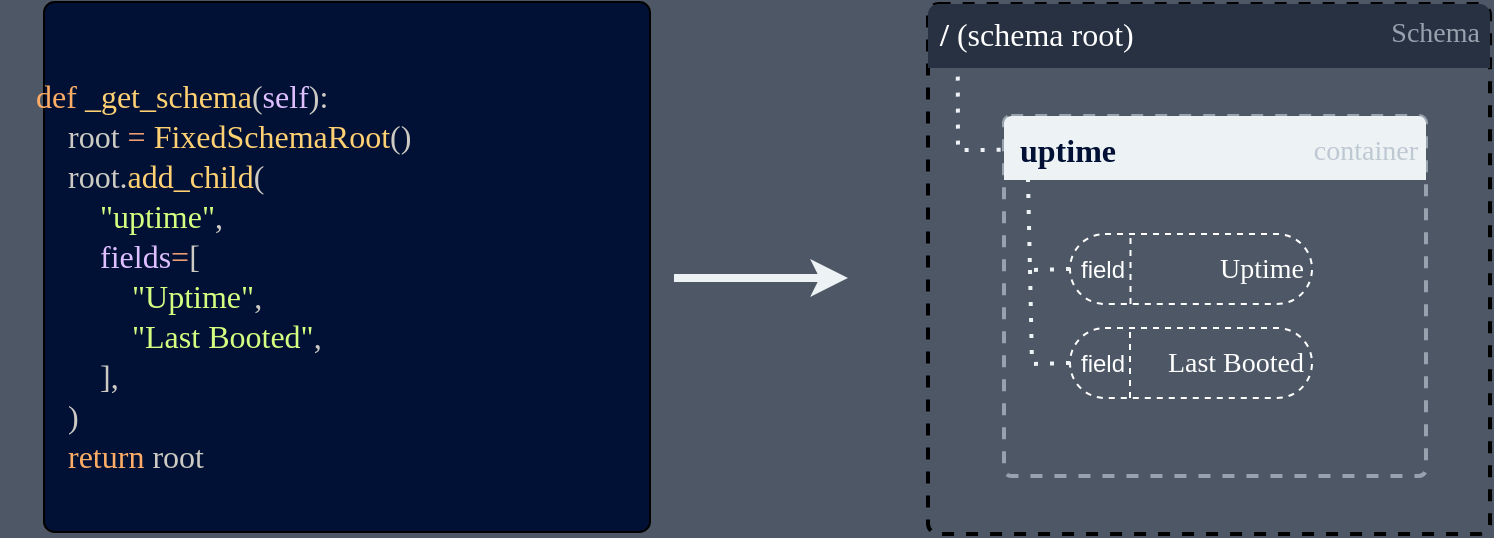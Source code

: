 <mxfile version="26.0.11" pages="2">
  <diagram name="[0] schema" id="z_Gu7VJD9jsG575t3YCf">
    <mxGraphModel dx="902" dy="502" grid="0" gridSize="2" guides="1" tooltips="1" connect="1" arrows="1" fold="1" page="1" pageScale="1" pageWidth="3300" pageHeight="4681" background="#4D5766" math="0" shadow="0">
      <root>
        <mxCell id="0" />
        <mxCell id="1" parent="0" />
        <mxCell id="HGMKZrDhag_7oUJbCoah-1" value="" style="rounded=1;whiteSpace=wrap;html=1;arcSize=2;fillColor=#001135;" parent="1" vertex="1">
          <mxGeometry x="1203" y="1133" width="303" height="265" as="geometry" />
        </mxCell>
        <mxCell id="HGMKZrDhag_7oUJbCoah-2" value="&lt;div style=&quot;color: rgb(204, 202, 194); font-size: 16px; line-height: 20px; white-space-collapse: preserve;&quot;&gt;&lt;div style=&quot;font-size: 16px;&quot;&gt;&lt;font style=&quot;font-size: 16px;&quot; data-font-src=&quot;https://fonts.googleapis.com/css?family=Google+Sans&quot;&gt;    &lt;span style=&quot;color: rgb(255, 173, 102); font-size: 16px;&quot;&gt;def&lt;/span&gt; &lt;span style=&quot;color: rgb(255, 209, 115); font-size: 16px;&quot;&gt;_get_schema&lt;/span&gt;(&lt;span style=&quot;color: rgb(223, 191, 255); font-size: 16px;&quot;&gt;self&lt;/span&gt;):&lt;/font&gt;&lt;/div&gt;&lt;div style=&quot;font-size: 16px;&quot;&gt;&lt;font style=&quot;font-size: 16px;&quot;&gt;        root &lt;span style=&quot;color: rgb(242, 158, 116); font-size: 16px;&quot;&gt;=&lt;/span&gt; &lt;span style=&quot;color: rgb(255, 209, 115); font-size: 16px;&quot;&gt;FixedSchemaRoot&lt;/span&gt;()&lt;/font&gt;&lt;/div&gt;&lt;div style=&quot;font-size: 16px;&quot;&gt;&lt;font style=&quot;font-size: 16px;&quot;&gt;        root.&lt;span style=&quot;color: rgb(255, 209, 115); font-size: 16px;&quot;&gt;add_child&lt;/span&gt;(&lt;/font&gt;&lt;/div&gt;&lt;div style=&quot;font-size: 16px;&quot;&gt;&lt;font style=&quot;font-size: 16px;&quot;&gt;            &lt;span style=&quot;color: rgb(213, 255, 128); font-size: 16px;&quot;&gt;&quot;uptime&quot;&lt;/span&gt;,&lt;/font&gt;&lt;/div&gt;&lt;div style=&quot;font-size: 16px;&quot;&gt;&lt;font style=&quot;font-size: 16px;&quot;&gt;            &lt;span style=&quot;color: rgb(223, 191, 255); font-size: 16px;&quot;&gt;fields&lt;/span&gt;&lt;span style=&quot;color: rgb(242, 158, 116); font-size: 16px;&quot;&gt;=&lt;/span&gt;[&lt;/font&gt;&lt;/div&gt;&lt;div style=&quot;font-size: 16px;&quot;&gt;&lt;font style=&quot;font-size: 16px;&quot;&gt;                &lt;span style=&quot;color: rgb(213, 255, 128); font-size: 16px;&quot;&gt;&quot;Uptime&quot;&lt;/span&gt;,&lt;/font&gt;&lt;/div&gt;&lt;div style=&quot;font-size: 16px;&quot;&gt;&lt;font style=&quot;font-size: 16px;&quot;&gt;                &lt;span style=&quot;color: rgb(213, 255, 128); font-size: 16px;&quot;&gt;&quot;Last Booted&quot;&lt;/span&gt;,&lt;/font&gt;&lt;/div&gt;&lt;div style=&quot;font-size: 16px;&quot;&gt;&lt;font style=&quot;font-size: 16px;&quot;&gt;            ],&lt;/font&gt;&lt;/div&gt;&lt;div style=&quot;font-size: 16px;&quot;&gt;&lt;font style=&quot;font-size: 16px;&quot;&gt;        )&lt;/font&gt;&lt;/div&gt;&lt;div style=&quot;font-size: 16px;&quot;&gt;&lt;font style=&quot;font-size: 16px;&quot;&gt;        &lt;span style=&quot;color: rgb(255, 173, 102); font-size: 16px;&quot;&gt;return&lt;/span&gt; root&lt;/font&gt;&lt;/div&gt;&lt;/div&gt;" style="text;html=1;align=left;verticalAlign=middle;resizable=0;points=[];autosize=1;strokeColor=none;fillColor=none;fontSize=16;fontFamily=JetBrains Mono;fontSource=https%3A%2F%2Ffonts.googleapis.com%2Fcss%3Ffamily%3DJetBrains%2BMono;" parent="1" vertex="1">
          <mxGeometry x="1181" y="1164" width="222" height="212" as="geometry" />
        </mxCell>
        <mxCell id="HGMKZrDhag_7oUJbCoah-28" value="" style="endArrow=classic;html=1;rounded=0;strokeColor=#EDF3F5;strokeWidth=4;endFill=1;" parent="1" edge="1">
          <mxGeometry width="50" height="50" relative="1" as="geometry">
            <mxPoint x="1518" y="1271" as="sourcePoint" />
            <mxPoint x="1605" y="1271" as="targetPoint" />
          </mxGeometry>
        </mxCell>
        <mxCell id="HGMKZrDhag_7oUJbCoah-44" value="" style="rounded=1;whiteSpace=wrap;html=1;arcSize=2;fillColor=none;strokeColor=default;fillStyle=dots;strokeWidth=2;perimeterSpacing=2;dashed=1;gradientColor=none;fontFamily=Google Sans;fontSource=https%3A%2F%2Ffonts.googleapis.com%2Fcss%3Ffamily%3DGoogle%2BSans;" parent="1" vertex="1">
          <mxGeometry x="1645" y="1134" width="281" height="265" as="geometry" />
        </mxCell>
        <mxCell id="HGMKZrDhag_7oUJbCoah-45" value="" style="verticalLabelPosition=bottom;verticalAlign=top;html=1;shape=mxgraph.basic.rect;fillColor2=none;strokeWidth=1;size=5.19;indent=50;topLeftStyle=rounded;topRightStyle=rounded;strokeColor=none;fillColor=#273142;fillStyle=solid;fontFamily=Google Sans;fontSource=https%3A%2F%2Ffonts.googleapis.com%2Fcss%3Ffamily%3DGoogle%2BSans;" parent="1" vertex="1">
          <mxGeometry x="1645" y="1134" width="281" height="32" as="geometry" />
        </mxCell>
        <mxCell id="HGMKZrDhag_7oUJbCoah-46" value="&lt;font color=&quot;#ffffff&quot;&gt;/ &lt;span style=&quot;font-weight: normal;&quot;&gt;(schema root)&lt;/span&gt;&lt;/font&gt;" style="text;html=1;align=left;verticalAlign=middle;resizable=0;points=[];autosize=1;strokeColor=none;fillColor=none;fontSize=16;fontFamily=Google Sans;fontSource=https%3A%2F%2Ffonts.googleapis.com%2Fcss%3Ffamily%3DGoogle%2BSans;fontStyle=1" parent="1" vertex="1">
          <mxGeometry x="1649" y="1133" width="127" height="31" as="geometry" />
        </mxCell>
        <mxCell id="HGMKZrDhag_7oUJbCoah-47" value="" style="rounded=1;whiteSpace=wrap;html=1;arcSize=2;fillColor=none;fontColor=#edf3f5;strokeColor=#98A2AE;dashed=1;strokeWidth=2;fontFamily=Google Sans;fontSource=https%3A%2F%2Ffonts.googleapis.com%2Fcss%3Ffamily%3DGoogle%2BSans;" parent="1" vertex="1">
          <mxGeometry x="1683" y="1190" width="211" height="180" as="geometry" />
        </mxCell>
        <mxCell id="HGMKZrDhag_7oUJbCoah-48" value="" style="verticalLabelPosition=bottom;verticalAlign=top;html=1;shape=mxgraph.basic.rect;fillColor2=none;strokeWidth=1;size=3.89;indent=99.13;topLeftStyle=rounded;topRightStyle=rounded;strokeColor=none;fillColor=#EDF3F5;fontFamily=Google Sans;fontSource=https%3A%2F%2Ffonts.googleapis.com%2Fcss%3Ffamily%3DGoogle%2BSans;" parent="1" vertex="1">
          <mxGeometry x="1683" y="1190" width="211" height="32" as="geometry" />
        </mxCell>
        <mxCell id="HGMKZrDhag_7oUJbCoah-49" value="&lt;font color=&quot;#001135&quot;&gt;uptime&lt;/font&gt;" style="text;html=1;align=left;verticalAlign=middle;resizable=0;points=[];autosize=1;strokeColor=none;fillColor=none;fontSize=16;fontFamily=Google Sans;fontSource=https%3A%2F%2Ffonts.googleapis.com%2Fcss%3Ffamily%3DGoogle%2BSans;fontStyle=1" parent="1" vertex="1">
          <mxGeometry x="1689" y="1191" width="68" height="31" as="geometry" />
        </mxCell>
        <mxCell id="HGMKZrDhag_7oUJbCoah-50" value="&lt;font style=&quot;font-size: 14px;&quot;&gt;Schema&lt;/font&gt;" style="text;html=1;align=right;verticalAlign=middle;resizable=0;points=[];autosize=1;strokeColor=none;fillColor=none;fontSize=14;fontFamily=Google Sans;fontSource=https%3A%2F%2Ffonts.googleapis.com%2Fcss%3Ffamily%3DGoogle%2BSans;fontColor=#98A2AE;" parent="1" vertex="1">
          <mxGeometry x="1853" y="1134" width="69" height="29" as="geometry" />
        </mxCell>
        <mxCell id="HGMKZrDhag_7oUJbCoah-51" value="&lt;font color=&quot;#bec8d2&quot; style=&quot;font-size: 14px;&quot;&gt;container&lt;/font&gt;" style="text;html=1;align=right;verticalAlign=middle;resizable=0;points=[];autosize=1;strokeColor=none;fillColor=none;fontSize=14;fontFamily=Google Sans;fontSource=https%3A%2F%2Ffonts.googleapis.com%2Fcss%3Ffamily%3DGoogle%2BSans;" parent="1" vertex="1">
          <mxGeometry x="1813" y="1193" width="78" height="29" as="geometry" />
        </mxCell>
        <mxCell id="HGMKZrDhag_7oUJbCoah-52" value="" style="endArrow=none;dashed=1;html=1;dashPattern=1 3;strokeWidth=2;rounded=0;strokeColor=#EDF3F5;entryX=0.053;entryY=1.071;entryDx=0;entryDy=0;entryPerimeter=0;exitX=-0.008;exitY=0.094;exitDx=0;exitDy=0;exitPerimeter=0;fontFamily=Google Sans;fontSource=https%3A%2F%2Ffonts.googleapis.com%2Fcss%3Ffamily%3DGoogle%2BSans;" parent="1" source="HGMKZrDhag_7oUJbCoah-47" target="HGMKZrDhag_7oUJbCoah-45" edge="1">
          <mxGeometry width="50" height="50" relative="1" as="geometry">
            <mxPoint x="1673" y="1337" as="sourcePoint" />
            <mxPoint x="1723" y="1287" as="targetPoint" />
            <Array as="points">
              <mxPoint x="1660" y="1207" />
            </Array>
          </mxGeometry>
        </mxCell>
        <mxCell id="HGMKZrDhag_7oUJbCoah-53" value="Uptime" style="rounded=1;whiteSpace=wrap;html=1;arcSize=50;fillColor=none;strokeColor=#FFFFFF;fontSize=14;align=right;spacingLeft=6;dashed=1;fontColor=#FFFFFF;fontFamily=Google Sans;fontSource=https%3A%2F%2Ffonts.googleapis.com%2Fcss%3Ffamily%3DGoogle%2BSans;spacingRight=2;strokeWidth=1;" parent="1" vertex="1">
          <mxGeometry x="1716" y="1249" width="121" height="35" as="geometry" />
        </mxCell>
        <mxCell id="HGMKZrDhag_7oUJbCoah-54" value="Last Booted" style="rounded=1;whiteSpace=wrap;html=1;arcSize=50;fillColor=none;strokeColor=#FFFFFF;fontSize=14;align=right;spacingLeft=6;dashed=1;fontColor=#FFFFFF;fontFamily=Google Sans;fontSource=https%3A%2F%2Ffonts.googleapis.com%2Fcss%3Ffamily%3DGoogle%2BSans;spacingRight=2;" parent="1" vertex="1">
          <mxGeometry x="1716" y="1296" width="121" height="35" as="geometry" />
        </mxCell>
        <mxCell id="HGMKZrDhag_7oUJbCoah-55" value="" style="endArrow=none;dashed=1;html=1;dashPattern=1 3;strokeWidth=2;rounded=0;strokeColor=#EDF3F5;entryX=0.053;entryY=1.071;entryDx=0;entryDy=0;entryPerimeter=0;exitX=0;exitY=0.5;exitDx=0;exitDy=0;fontFamily=Google Sans;fontSource=https%3A%2F%2Ffonts.googleapis.com%2Fcss%3Ffamily%3DGoogle%2BSans;" parent="1" source="HGMKZrDhag_7oUJbCoah-53" edge="1">
          <mxGeometry width="50" height="50" relative="1" as="geometry">
            <mxPoint x="1716" y="1261" as="sourcePoint" />
            <mxPoint x="1695" y="1222" as="targetPoint" />
            <Array as="points">
              <mxPoint x="1696" y="1267" />
            </Array>
          </mxGeometry>
        </mxCell>
        <mxCell id="HGMKZrDhag_7oUJbCoah-56" value="" style="endArrow=none;dashed=1;html=1;dashPattern=1 3;strokeWidth=2;rounded=0;strokeColor=#EDF3F5;exitX=0;exitY=0.5;exitDx=0;exitDy=0;fontFamily=Google Sans;fontSource=https%3A%2F%2Ffonts.googleapis.com%2Fcss%3Ffamily%3DGoogle%2BSans;" parent="1" source="HGMKZrDhag_7oUJbCoah-54" edge="1">
          <mxGeometry width="50" height="50" relative="1" as="geometry">
            <mxPoint x="1716" y="1312" as="sourcePoint" />
            <mxPoint x="1696" y="1267" as="targetPoint" />
            <Array as="points">
              <mxPoint x="1697" y="1314" />
            </Array>
          </mxGeometry>
        </mxCell>
        <mxCell id="ZtIQx4CLBh7AkSPlGvq_-1" value="" style="endArrow=none;html=1;rounded=1;entryX=0.25;entryY=0;entryDx=0;entryDy=0;exitX=0.25;exitY=1;exitDx=0;exitDy=0;dashed=1;strokeColor=#FFFFFF;strokeWidth=1;align=right;verticalAlign=middle;spacingLeft=6;spacingRight=2;arcSize=50;fontFamily=Google Sans;fontSource=https%3A%2F%2Ffonts.googleapis.com%2Fcss%3Ffamily%3DGoogle%2BSans;fontSize=14;fontColor=#FFFFFF;fillColor=none;" edge="1" parent="1" source="HGMKZrDhag_7oUJbCoah-53" target="HGMKZrDhag_7oUJbCoah-53">
          <mxGeometry width="50" height="50" relative="1" as="geometry">
            <mxPoint x="1710" y="1299" as="sourcePoint" />
            <mxPoint x="1760" y="1249" as="targetPoint" />
          </mxGeometry>
        </mxCell>
        <mxCell id="ZtIQx4CLBh7AkSPlGvq_-2" value="field" style="text;html=1;align=center;verticalAlign=middle;resizable=0;points=[];autosize=1;strokeColor=none;fillColor=none;fontColor=#FFFFFF;" vertex="1" parent="1">
          <mxGeometry x="1712" y="1253.5" width="40" height="26" as="geometry" />
        </mxCell>
        <mxCell id="ZtIQx4CLBh7AkSPlGvq_-3" value="" style="endArrow=none;html=1;rounded=1;entryX=0.25;entryY=0;entryDx=0;entryDy=0;exitX=0.25;exitY=1;exitDx=0;exitDy=0;dashed=1;strokeColor=#FFFFFF;strokeWidth=1;align=right;verticalAlign=middle;spacingLeft=6;spacingRight=2;arcSize=50;fontFamily=Google Sans;fontSource=https%3A%2F%2Ffonts.googleapis.com%2Fcss%3Ffamily%3DGoogle%2BSans;fontSize=14;fontColor=#FFFFFF;fillColor=none;" edge="1" parent="1">
          <mxGeometry width="50" height="50" relative="1" as="geometry">
            <mxPoint x="1746" y="1331" as="sourcePoint" />
            <mxPoint x="1746" y="1296" as="targetPoint" />
          </mxGeometry>
        </mxCell>
        <mxCell id="ZtIQx4CLBh7AkSPlGvq_-4" value="field" style="text;html=1;align=center;verticalAlign=middle;resizable=0;points=[];autosize=1;strokeColor=none;fillColor=none;fontColor=#FFFFFF;" vertex="1" parent="1">
          <mxGeometry x="1712" y="1300.5" width="40" height="26" as="geometry" />
        </mxCell>
      </root>
    </mxGraphModel>
  </diagram>
  <diagram name="[1] populate schema" id="2jO4DKBbPGhfN44IFJfD">
    <mxGraphModel dx="1092" dy="608" grid="0" gridSize="2" guides="1" tooltips="1" connect="1" arrows="1" fold="1" page="1" pageScale="1" pageWidth="3300" pageHeight="4681" background="#4D5766" math="0" shadow="0">
      <root>
        <mxCell id="GehNxyRLZ8iFV2p4zfdp-0" />
        <mxCell id="GehNxyRLZ8iFV2p4zfdp-1" parent="GehNxyRLZ8iFV2p4zfdp-0" />
        <mxCell id="GehNxyRLZ8iFV2p4zfdp-2" value="" style="rounded=1;whiteSpace=wrap;html=1;arcSize=2;fillColor=#001135;" parent="GehNxyRLZ8iFV2p4zfdp-1" vertex="1">
          <mxGeometry x="990" y="355" width="326" height="122" as="geometry" />
        </mxCell>
        <mxCell id="GehNxyRLZ8iFV2p4zfdp-3" value="&lt;div style=&quot;color: rgb(204, 202, 194); font-size: 16px; line-height: 20px; white-space-collapse: preserve;&quot;&gt;&lt;div style=&quot;font-size: 16px;&quot;&gt;&lt;div style=&quot;font-family: &amp;quot;JetBrains Mono&amp;quot;, &amp;quot;Fira Code&amp;quot;, Hasklig, Menlo, Monaco, &amp;quot;Courier New&amp;quot;, monospace, Menlo, Monaco, &amp;quot;Courier New&amp;quot;, monospace; font-size: 13px; line-height: 20px;&quot;&gt;&lt;div&gt;data &lt;span style=&quot;color: #f29e74;&quot;&gt;=&lt;/span&gt; &lt;span style=&quot;color: #73d0ff;&quot;&gt;Data&lt;/span&gt;(&lt;span style=&quot;color: #dfbfff;&quot;&gt;arguments&lt;/span&gt;.schema)&lt;/div&gt;&lt;div&gt;uptime_container &lt;span style=&quot;color: #f29e74;&quot;&gt;=&lt;/span&gt; data.uptime.&lt;span style=&quot;color: #ffd173;&quot;&gt;create&lt;/span&gt;()&lt;/div&gt;&lt;/div&gt;&lt;/div&gt;&lt;/div&gt;" style="text;html=1;align=left;verticalAlign=middle;resizable=0;points=[];autosize=1;strokeColor=none;fillColor=none;fontSize=16;fontFamily=JetBrains Mono;fontSource=https%3A%2F%2Ffonts.googleapis.com%2Fcss%3Ffamily%3DJetBrains%2BMono;labelBackgroundColor=none;" parent="GehNxyRLZ8iFV2p4zfdp-1" vertex="1">
          <mxGeometry x="1000" y="392.5" width="323" height="52" as="geometry" />
        </mxCell>
        <mxCell id="GehNxyRLZ8iFV2p4zfdp-4" value="" style="rounded=1;whiteSpace=wrap;html=1;arcSize=2;fillColor=#001135;strokeColor=none;fillStyle=auto;strokeWidth=0;perimeterSpacing=2;fontFamily=Google Sans;fontSource=https%3A%2F%2Ffonts.googleapis.com%2Fcss%3Ffamily%3DGoogle%2BSans;" parent="GehNxyRLZ8iFV2p4zfdp-1" vertex="1">
          <mxGeometry x="996" y="565" width="320" height="265" as="geometry" />
        </mxCell>
        <mxCell id="GehNxyRLZ8iFV2p4zfdp-5" value="" style="verticalLabelPosition=bottom;verticalAlign=top;html=1;shape=mxgraph.basic.rect;fillColor2=none;strokeWidth=1;size=5.19;indent=50;topLeftStyle=rounded;topRightStyle=rounded;strokeColor=none;fillColor=#273142;fontFamily=Google Sans;fontSource=https%3A%2F%2Ffonts.googleapis.com%2Fcss%3Ffamily%3DGoogle%2BSans;" parent="GehNxyRLZ8iFV2p4zfdp-1" vertex="1">
          <mxGeometry x="996" y="565" width="320" height="32" as="geometry" />
        </mxCell>
        <mxCell id="GehNxyRLZ8iFV2p4zfdp-6" value="&lt;font color=&quot;#ffffff&quot;&gt;/ &lt;span style=&quot;font-weight: normal;&quot;&gt;(root)&lt;/span&gt;&lt;/font&gt;" style="text;html=1;align=left;verticalAlign=middle;resizable=0;points=[];autosize=1;strokeColor=none;fillColor=none;fontSize=16;fontFamily=Google Sans;fontSource=https%3A%2F%2Ffonts.googleapis.com%2Fcss%3Ffamily%3DGoogle%2BSans;fontStyle=1" parent="GehNxyRLZ8iFV2p4zfdp-1" vertex="1">
          <mxGeometry x="1002" y="564" width="67" height="31" as="geometry" />
        </mxCell>
        <mxCell id="GehNxyRLZ8iFV2p4zfdp-7" value="" style="rounded=1;whiteSpace=wrap;html=1;arcSize=2;fillColor=#98a2ae;fontColor=#edf3f5;strokeColor=none;fillStyle=solid;fontFamily=Google Sans;fontSource=https%3A%2F%2Ffonts.googleapis.com%2Fcss%3Ffamily%3DGoogle%2BSans;" parent="GehNxyRLZ8iFV2p4zfdp-1" vertex="1">
          <mxGeometry x="1073" y="621" width="211" height="180" as="geometry" />
        </mxCell>
        <mxCell id="GehNxyRLZ8iFV2p4zfdp-8" value="" style="verticalLabelPosition=bottom;verticalAlign=top;html=1;shape=mxgraph.basic.rect;fillColor2=none;strokeWidth=1;size=3.89;indent=99.13;topLeftStyle=rounded;topRightStyle=rounded;strokeColor=none;fillColor=#EDF3F5;fontFamily=Google Sans;fontSource=https%3A%2F%2Ffonts.googleapis.com%2Fcss%3Ffamily%3DGoogle%2BSans;" parent="GehNxyRLZ8iFV2p4zfdp-1" vertex="1">
          <mxGeometry x="1073" y="621" width="211" height="32" as="geometry" />
        </mxCell>
        <mxCell id="GehNxyRLZ8iFV2p4zfdp-9" value="&lt;font color=&quot;#001135&quot;&gt;uptime&lt;/font&gt;" style="text;html=1;align=left;verticalAlign=middle;resizable=0;points=[];autosize=1;strokeColor=none;fillColor=none;fontSize=16;fontFamily=Google Sans;fontSource=https%3A%2F%2Ffonts.googleapis.com%2Fcss%3Ffamily%3DGoogle%2BSans;fontStyle=1" parent="GehNxyRLZ8iFV2p4zfdp-1" vertex="1">
          <mxGeometry x="1079" y="622" width="68" height="31" as="geometry" />
        </mxCell>
        <mxCell id="GehNxyRLZ8iFV2p4zfdp-10" value="&lt;font style=&quot;font-size: 14px;&quot;&gt;Data&lt;/font&gt;" style="text;html=1;align=right;verticalAlign=middle;resizable=0;points=[];autosize=1;strokeColor=none;fillColor=none;fontSize=14;fontFamily=Google Sans;fontSource=https%3A%2F%2Ffonts.googleapis.com%2Fcss%3Ffamily%3DGoogle%2BSans;fontColor=#98A2AE;" parent="GehNxyRLZ8iFV2p4zfdp-1" vertex="1">
          <mxGeometry x="1264" y="565" width="48" height="29" as="geometry" />
        </mxCell>
        <mxCell id="GehNxyRLZ8iFV2p4zfdp-11" value="&lt;font color=&quot;#bec8d2&quot; style=&quot;font-size: 14px;&quot;&gt;container&lt;/font&gt;" style="text;html=1;align=right;verticalAlign=middle;resizable=0;points=[];autosize=1;strokeColor=none;fillColor=none;fontSize=14;fontFamily=Google Sans;fontSource=https%3A%2F%2Ffonts.googleapis.com%2Fcss%3Ffamily%3DGoogle%2BSans;" parent="GehNxyRLZ8iFV2p4zfdp-1" vertex="1">
          <mxGeometry x="1203" y="624" width="78" height="29" as="geometry" />
        </mxCell>
        <mxCell id="GehNxyRLZ8iFV2p4zfdp-12" value="" style="endArrow=none;dashed=1;html=1;dashPattern=1 3;strokeWidth=2;rounded=0;strokeColor=#EDF3F5;entryX=0.053;entryY=1.071;entryDx=0;entryDy=0;entryPerimeter=0;exitX=-0.008;exitY=0.094;exitDx=0;exitDy=0;exitPerimeter=0;fontFamily=Google Sans;fontSource=https%3A%2F%2Ffonts.googleapis.com%2Fcss%3Ffamily%3DGoogle%2BSans;" parent="GehNxyRLZ8iFV2p4zfdp-1" source="GehNxyRLZ8iFV2p4zfdp-7" target="GehNxyRLZ8iFV2p4zfdp-5" edge="1">
          <mxGeometry width="50" height="50" relative="1" as="geometry">
            <mxPoint x="1063" y="768" as="sourcePoint" />
            <mxPoint x="1113" y="718" as="targetPoint" />
            <Array as="points">
              <mxPoint x="1013" y="638" />
            </Array>
          </mxGeometry>
        </mxCell>
        <mxCell id="GehNxyRLZ8iFV2p4zfdp-13" value="&lt;i&gt;empty&lt;/i&gt;" style="rounded=1;whiteSpace=wrap;html=1;arcSize=50;fillColor=#EDF3F5;strokeColor=none;fontSize=14;align=right;spacingLeft=6;spacingRight=4;fontFamily=Google Sans;fontSource=https%3A%2F%2Ffonts.googleapis.com%2Fcss%3Ffamily%3DGoogle%2BSans;fontColor=#BEC8D2;" parent="GehNxyRLZ8iFV2p4zfdp-1" vertex="1">
          <mxGeometry x="1106" y="680" width="119.5" height="35" as="geometry" />
        </mxCell>
        <mxCell id="GehNxyRLZ8iFV2p4zfdp-14" value="&lt;i&gt;empty&lt;/i&gt;" style="rounded=1;whiteSpace=wrap;html=1;arcSize=50;fillColor=#EDF3F5;strokeColor=none;fontSize=14;align=right;spacingLeft=6;spacingRight=4;fontFamily=Google Sans;fontSource=https%3A%2F%2Ffonts.googleapis.com%2Fcss%3Ffamily%3DGoogle%2BSans;fontColor=#BEC8D2;" parent="GehNxyRLZ8iFV2p4zfdp-1" vertex="1">
          <mxGeometry x="1106" y="727" width="118.5" height="35" as="geometry" />
        </mxCell>
        <mxCell id="GehNxyRLZ8iFV2p4zfdp-15" value="" style="endArrow=none;dashed=1;html=1;dashPattern=1 3;strokeWidth=2;rounded=0;strokeColor=#EDF3F5;entryX=0.053;entryY=1.071;entryDx=0;entryDy=0;entryPerimeter=0;exitX=0;exitY=0.5;exitDx=0;exitDy=0;fontFamily=Google Sans;fontSource=https%3A%2F%2Ffonts.googleapis.com%2Fcss%3Ffamily%3DGoogle%2BSans;" parent="GehNxyRLZ8iFV2p4zfdp-1" source="GehNxyRLZ8iFV2p4zfdp-13" edge="1">
          <mxGeometry width="50" height="50" relative="1" as="geometry">
            <mxPoint x="1106" y="692" as="sourcePoint" />
            <mxPoint x="1085" y="653" as="targetPoint" />
            <Array as="points">
              <mxPoint x="1086" y="698" />
            </Array>
          </mxGeometry>
        </mxCell>
        <mxCell id="GehNxyRLZ8iFV2p4zfdp-16" value="" style="endArrow=none;dashed=1;html=1;dashPattern=1 3;strokeWidth=2;rounded=0;strokeColor=#EDF3F5;exitX=0;exitY=0.5;exitDx=0;exitDy=0;fontFamily=Google Sans;fontSource=https%3A%2F%2Ffonts.googleapis.com%2Fcss%3Ffamily%3DGoogle%2BSans;" parent="GehNxyRLZ8iFV2p4zfdp-1" source="GehNxyRLZ8iFV2p4zfdp-14" edge="1">
          <mxGeometry width="50" height="50" relative="1" as="geometry">
            <mxPoint x="1106" y="743" as="sourcePoint" />
            <mxPoint x="1086" y="698" as="targetPoint" />
            <Array as="points">
              <mxPoint x="1087" y="745" />
            </Array>
          </mxGeometry>
        </mxCell>
        <mxCell id="GehNxyRLZ8iFV2p4zfdp-17" value="" style="verticalLabelPosition=middle;verticalAlign=middle;html=1;shape=mxgraph.basic.rect;fillColor2=none;strokeWidth=1;size=16;indent=100;topLeftStyle=default;topRightStyle=rounded;strokeColor=none;fillColor=#BEC8D2;bottomRightStyle=rounded;labelPosition=center;align=center;spacing=0;spacingRight=3;fontColor=#FFFFFF;rotation=-180;horizontal=1;fontFamily=Google Sans;fontSource=https%3A%2F%2Ffonts.googleapis.com%2Fcss%3Ffamily%3DGoogle%2BSans;" parent="GehNxyRLZ8iFV2p4zfdp-1" vertex="1">
          <mxGeometry x="1106" y="680" width="44.5" height="35" as="geometry" />
        </mxCell>
        <mxCell id="GehNxyRLZ8iFV2p4zfdp-19" value="" style="endArrow=classic;html=1;rounded=0;strokeColor=#EDF3F5;strokeWidth=4;endFill=1;" parent="GehNxyRLZ8iFV2p4zfdp-1" edge="1">
          <mxGeometry width="50" height="50" relative="1" as="geometry">
            <mxPoint x="922" y="423" as="sourcePoint" />
            <mxPoint x="978" y="423.5" as="targetPoint" />
          </mxGeometry>
        </mxCell>
        <mxCell id="GehNxyRLZ8iFV2p4zfdp-20" value="" style="rounded=1;whiteSpace=wrap;html=1;arcSize=2;fillColor=none;strokeColor=default;fillStyle=dots;strokeWidth=2;perimeterSpacing=2;dashed=1;gradientColor=none;fontFamily=Google Sans;fontSource=https%3A%2F%2Ffonts.googleapis.com%2Fcss%3Ffamily%3DGoogle%2BSans;" parent="GehNxyRLZ8iFV2p4zfdp-1" vertex="1">
          <mxGeometry x="625" y="357" width="281" height="265" as="geometry" />
        </mxCell>
        <mxCell id="GehNxyRLZ8iFV2p4zfdp-21" value="" style="verticalLabelPosition=bottom;verticalAlign=top;html=1;shape=mxgraph.basic.rect;fillColor2=none;strokeWidth=1;size=5.19;indent=50;topLeftStyle=rounded;topRightStyle=rounded;strokeColor=none;fillColor=#273142;fillStyle=solid;fontFamily=Google Sans;fontSource=https%3A%2F%2Ffonts.googleapis.com%2Fcss%3Ffamily%3DGoogle%2BSans;" parent="GehNxyRLZ8iFV2p4zfdp-1" vertex="1">
          <mxGeometry x="625" y="357" width="281" height="32" as="geometry" />
        </mxCell>
        <mxCell id="GehNxyRLZ8iFV2p4zfdp-22" value="&lt;font color=&quot;#ffffff&quot;&gt;/ &lt;span style=&quot;font-weight: normal;&quot;&gt;(root)&lt;/span&gt;&lt;/font&gt;" style="text;html=1;align=left;verticalAlign=middle;resizable=0;points=[];autosize=1;strokeColor=none;fillColor=none;fontSize=16;fontFamily=Google Sans;fontSource=https%3A%2F%2Ffonts.googleapis.com%2Fcss%3Ffamily%3DGoogle%2BSans;fontStyle=1" parent="GehNxyRLZ8iFV2p4zfdp-1" vertex="1">
          <mxGeometry x="629" y="356" width="67" height="31" as="geometry" />
        </mxCell>
        <mxCell id="GehNxyRLZ8iFV2p4zfdp-26" value="&lt;font style=&quot;font-size: 14px;&quot;&gt;Schema&lt;/font&gt;" style="text;html=1;align=right;verticalAlign=middle;resizable=0;points=[];autosize=1;strokeColor=none;fillColor=none;fontSize=14;fontFamily=Google Sans;fontSource=https%3A%2F%2Ffonts.googleapis.com%2Fcss%3Ffamily%3DGoogle%2BSans;fontColor=#98A2AE;" parent="GehNxyRLZ8iFV2p4zfdp-1" vertex="1">
          <mxGeometry x="833" y="357" width="69" height="29" as="geometry" />
        </mxCell>
        <mxCell id="GehNxyRLZ8iFV2p4zfdp-28" value="" style="endArrow=none;dashed=1;html=1;dashPattern=1 3;strokeWidth=2;rounded=0;strokeColor=#EDF3F5;entryX=0.053;entryY=1.071;entryDx=0;entryDy=0;entryPerimeter=0;exitX=-0.008;exitY=0.094;exitDx=0;exitDy=0;exitPerimeter=0;fontFamily=Google Sans;fontSource=https%3A%2F%2Ffonts.googleapis.com%2Fcss%3Ffamily%3DGoogle%2BSans;" parent="GehNxyRLZ8iFV2p4zfdp-1" target="GehNxyRLZ8iFV2p4zfdp-21" edge="1">
          <mxGeometry width="50" height="50" relative="1" as="geometry">
            <mxPoint x="661.312" y="429.92" as="sourcePoint" />
            <mxPoint x="703" y="510" as="targetPoint" />
            <Array as="points">
              <mxPoint x="640" y="430" />
            </Array>
          </mxGeometry>
        </mxCell>
        <mxCell id="HOPFhjxvUH-X9HnmUMg6-0" value="" style="endArrow=classic;html=1;rounded=0;strokeColor=#EDF3F5;strokeWidth=4;endFill=1;" parent="GehNxyRLZ8iFV2p4zfdp-1" edge="1">
          <mxGeometry width="50" height="50" relative="1" as="geometry">
            <mxPoint x="1143" y="492" as="sourcePoint" />
            <mxPoint x="1143" y="550.5" as="targetPoint" />
          </mxGeometry>
        </mxCell>
        <mxCell id="gSJmvJ6PIRXqt0e7jhyi-0" value="" style="rounded=1;whiteSpace=wrap;html=1;arcSize=2;fillColor=none;fontColor=#edf3f5;strokeColor=#98A2AE;dashed=1;strokeWidth=2;fontFamily=Google Sans;fontSource=https%3A%2F%2Ffonts.googleapis.com%2Fcss%3Ffamily%3DGoogle%2BSans;" vertex="1" parent="GehNxyRLZ8iFV2p4zfdp-1">
          <mxGeometry x="662" y="414" width="211" height="180" as="geometry" />
        </mxCell>
        <mxCell id="gSJmvJ6PIRXqt0e7jhyi-1" value="" style="verticalLabelPosition=bottom;verticalAlign=top;html=1;shape=mxgraph.basic.rect;fillColor2=none;strokeWidth=1;size=3.89;indent=99.13;topLeftStyle=rounded;topRightStyle=rounded;strokeColor=none;fillColor=#EDF3F5;fontFamily=Google Sans;fontSource=https%3A%2F%2Ffonts.googleapis.com%2Fcss%3Ffamily%3DGoogle%2BSans;" vertex="1" parent="GehNxyRLZ8iFV2p4zfdp-1">
          <mxGeometry x="662" y="414" width="211" height="32" as="geometry" />
        </mxCell>
        <mxCell id="gSJmvJ6PIRXqt0e7jhyi-2" value="&lt;font color=&quot;#001135&quot;&gt;uptime&lt;/font&gt;" style="text;html=1;align=left;verticalAlign=middle;resizable=0;points=[];autosize=1;strokeColor=none;fillColor=none;fontSize=16;fontFamily=Google Sans;fontSource=https%3A%2F%2Ffonts.googleapis.com%2Fcss%3Ffamily%3DGoogle%2BSans;fontStyle=1" vertex="1" parent="GehNxyRLZ8iFV2p4zfdp-1">
          <mxGeometry x="668" y="415" width="68" height="31" as="geometry" />
        </mxCell>
        <mxCell id="gSJmvJ6PIRXqt0e7jhyi-3" value="&lt;font style=&quot;font-size: 14px;&quot; color=&quot;#bec8d2&quot;&gt;container&lt;/font&gt;" style="text;html=1;align=right;verticalAlign=middle;resizable=0;points=[];autosize=1;strokeColor=none;fillColor=none;fontSize=14;fontFamily=Google Sans;fontSource=https%3A%2F%2Ffonts.googleapis.com%2Fcss%3Ffamily%3DGoogle%2BSans;" vertex="1" parent="GehNxyRLZ8iFV2p4zfdp-1">
          <mxGeometry x="792" y="417" width="78" height="29" as="geometry" />
        </mxCell>
        <mxCell id="gSJmvJ6PIRXqt0e7jhyi-4" value="Uptime" style="rounded=1;whiteSpace=wrap;html=1;arcSize=50;fillColor=none;strokeColor=#FFFFFF;fontSize=14;align=right;spacingLeft=6;dashed=1;fontColor=#FFFFFF;fontFamily=Google Sans;fontSource=https%3A%2F%2Ffonts.googleapis.com%2Fcss%3Ffamily%3DGoogle%2BSans;spacingRight=2;strokeWidth=1;" vertex="1" parent="GehNxyRLZ8iFV2p4zfdp-1">
          <mxGeometry x="695" y="473" width="121" height="35" as="geometry" />
        </mxCell>
        <mxCell id="gSJmvJ6PIRXqt0e7jhyi-5" value="Last Booted" style="rounded=1;whiteSpace=wrap;html=1;arcSize=50;fillColor=none;strokeColor=#FFFFFF;fontSize=14;align=right;spacingLeft=6;dashed=1;fontColor=#FFFFFF;fontFamily=Google Sans;fontSource=https%3A%2F%2Ffonts.googleapis.com%2Fcss%3Ffamily%3DGoogle%2BSans;spacingRight=2;" vertex="1" parent="GehNxyRLZ8iFV2p4zfdp-1">
          <mxGeometry x="695" y="520" width="121" height="35" as="geometry" />
        </mxCell>
        <mxCell id="gSJmvJ6PIRXqt0e7jhyi-6" value="" style="endArrow=none;dashed=1;html=1;dashPattern=1 3;strokeWidth=2;rounded=0;strokeColor=#EDF3F5;entryX=0.053;entryY=1.071;entryDx=0;entryDy=0;entryPerimeter=0;exitX=0;exitY=0.5;exitDx=0;exitDy=0;fontFamily=Google Sans;fontSource=https%3A%2F%2Ffonts.googleapis.com%2Fcss%3Ffamily%3DGoogle%2BSans;" edge="1" parent="GehNxyRLZ8iFV2p4zfdp-1" source="gSJmvJ6PIRXqt0e7jhyi-4">
          <mxGeometry width="50" height="50" relative="1" as="geometry">
            <mxPoint x="695" y="485" as="sourcePoint" />
            <mxPoint x="674" y="446" as="targetPoint" />
            <Array as="points">
              <mxPoint x="675" y="491" />
            </Array>
          </mxGeometry>
        </mxCell>
        <mxCell id="gSJmvJ6PIRXqt0e7jhyi-7" value="" style="endArrow=none;dashed=1;html=1;dashPattern=1 3;strokeWidth=2;rounded=0;strokeColor=#EDF3F5;exitX=0;exitY=0.5;exitDx=0;exitDy=0;fontFamily=Google Sans;fontSource=https%3A%2F%2Ffonts.googleapis.com%2Fcss%3Ffamily%3DGoogle%2BSans;" edge="1" parent="GehNxyRLZ8iFV2p4zfdp-1" source="gSJmvJ6PIRXqt0e7jhyi-5">
          <mxGeometry width="50" height="50" relative="1" as="geometry">
            <mxPoint x="695" y="536" as="sourcePoint" />
            <mxPoint x="675" y="491" as="targetPoint" />
            <Array as="points">
              <mxPoint x="676" y="538" />
            </Array>
          </mxGeometry>
        </mxCell>
        <mxCell id="gSJmvJ6PIRXqt0e7jhyi-8" value="" style="endArrow=none;html=1;rounded=1;entryX=0.25;entryY=0;entryDx=0;entryDy=0;exitX=0.25;exitY=1;exitDx=0;exitDy=0;dashed=1;strokeColor=#FFFFFF;strokeWidth=1;align=right;verticalAlign=middle;spacingLeft=6;spacingRight=2;arcSize=50;fontFamily=Google Sans;fontSource=https%3A%2F%2Ffonts.googleapis.com%2Fcss%3Ffamily%3DGoogle%2BSans;fontSize=14;fontColor=#FFFFFF;fillColor=none;" edge="1" parent="GehNxyRLZ8iFV2p4zfdp-1" source="gSJmvJ6PIRXqt0e7jhyi-4" target="gSJmvJ6PIRXqt0e7jhyi-4">
          <mxGeometry width="50" height="50" relative="1" as="geometry">
            <mxPoint x="689" y="523" as="sourcePoint" />
            <mxPoint x="739" y="473" as="targetPoint" />
          </mxGeometry>
        </mxCell>
        <mxCell id="gSJmvJ6PIRXqt0e7jhyi-9" value="field" style="text;html=1;align=center;verticalAlign=middle;resizable=0;points=[];autosize=1;strokeColor=none;fillColor=none;fontColor=#FFFFFF;fontFamily=Google Sans;fontSource=https%3A%2F%2Ffonts.googleapis.com%2Fcss%3Ffamily%3DGoogle%2BSans;" vertex="1" parent="GehNxyRLZ8iFV2p4zfdp-1">
          <mxGeometry x="691" y="477.5" width="41" height="26" as="geometry" />
        </mxCell>
        <mxCell id="gSJmvJ6PIRXqt0e7jhyi-10" value="" style="endArrow=none;html=1;rounded=1;entryX=0.25;entryY=0;entryDx=0;entryDy=0;exitX=0.25;exitY=1;exitDx=0;exitDy=0;dashed=1;strokeColor=#FFFFFF;strokeWidth=1;align=right;verticalAlign=middle;spacingLeft=6;spacingRight=2;arcSize=50;fontFamily=Google Sans;fontSource=https%3A%2F%2Ffonts.googleapis.com%2Fcss%3Ffamily%3DGoogle%2BSans;fontSize=14;fontColor=#FFFFFF;fillColor=none;" edge="1" parent="GehNxyRLZ8iFV2p4zfdp-1">
          <mxGeometry width="50" height="50" relative="1" as="geometry">
            <mxPoint x="725" y="555" as="sourcePoint" />
            <mxPoint x="725" y="520" as="targetPoint" />
          </mxGeometry>
        </mxCell>
        <mxCell id="gSJmvJ6PIRXqt0e7jhyi-11" value="field" style="text;html=1;align=center;verticalAlign=middle;resizable=0;points=[];autosize=1;strokeColor=none;fillColor=none;fontColor=#FFFFFF;fontFamily=Google Sans;fontSource=https%3A%2F%2Ffonts.googleapis.com%2Fcss%3Ffamily%3DGoogle%2BSans;" vertex="1" parent="GehNxyRLZ8iFV2p4zfdp-1">
          <mxGeometry x="691" y="524.5" width="41" height="26" as="geometry" />
        </mxCell>
        <mxCell id="gSJmvJ6PIRXqt0e7jhyi-12" value="" style="verticalLabelPosition=middle;verticalAlign=middle;html=1;shape=mxgraph.basic.rect;fillColor2=none;strokeWidth=1;size=16;indent=100;topLeftStyle=default;topRightStyle=rounded;strokeColor=none;fillColor=#BEC8D2;bottomRightStyle=rounded;labelPosition=center;align=center;spacing=0;spacingRight=3;fontColor=#FFFFFF;rotation=-180;horizontal=1;fontFamily=Google Sans;fontSource=https%3A%2F%2Ffonts.googleapis.com%2Fcss%3Ffamily%3DGoogle%2BSans;" vertex="1" parent="GehNxyRLZ8iFV2p4zfdp-1">
          <mxGeometry x="1106" y="727" width="44.5" height="35" as="geometry" />
        </mxCell>
        <mxCell id="gSJmvJ6PIRXqt0e7jhyi-13" value="uptime" style="text;html=1;align=center;verticalAlign=middle;resizable=0;points=[];autosize=1;strokeColor=none;fillColor=none;fontColor=#FFFFFF;fontFamily=Google Sans;fontSource=https%3A%2F%2Ffonts.googleapis.com%2Fcss%3Ffamily%3DGoogle%2BSans;" vertex="1" parent="GehNxyRLZ8iFV2p4zfdp-1">
          <mxGeometry x="1100.25" y="684.5" width="56" height="26" as="geometry" />
        </mxCell>
        <mxCell id="gSJmvJ6PIRXqt0e7jhyi-14" value="last&lt;br&gt;booted" style="text;html=1;align=center;verticalAlign=middle;resizable=0;points=[];autosize=1;strokeColor=none;fillColor=none;fontColor=#FFFFFF;fontFamily=Google Sans;fontSource=https%3A%2F%2Ffonts.googleapis.com%2Fcss%3Ffamily%3DGoogle%2BSans;" vertex="1" parent="GehNxyRLZ8iFV2p4zfdp-1">
          <mxGeometry x="1100.25" y="723" width="57" height="41" as="geometry" />
        </mxCell>
        <mxCell id="kmpc25h0Z3QGr45cMWCJ-0" value="" style="ellipse;whiteSpace=wrap;html=1;strokeColor=none;aspect=fixed;fillColor=light-dark(#edf3f5, #ededed);" vertex="1" parent="GehNxyRLZ8iFV2p4zfdp-1">
          <mxGeometry x="933.5" y="412" width="22" height="22" as="geometry" />
        </mxCell>
        <mxCell id="kmpc25h0Z3QGr45cMWCJ-1" value="1" style="text;html=1;align=center;verticalAlign=middle;resizable=0;points=[];autosize=1;strokeColor=none;fillColor=none;fontColor=#4D5766;" vertex="1" parent="GehNxyRLZ8iFV2p4zfdp-1">
          <mxGeometry x="932" y="410" width="25" height="26" as="geometry" />
        </mxCell>
        <mxCell id="kmpc25h0Z3QGr45cMWCJ-3" value="" style="ellipse;whiteSpace=wrap;html=1;strokeColor=none;aspect=fixed;fillColor=light-dark(#edf3f5, #ededed);" vertex="1" parent="GehNxyRLZ8iFV2p4zfdp-1">
          <mxGeometry x="1132.75" y="503" width="22" height="22" as="geometry" />
        </mxCell>
        <mxCell id="kmpc25h0Z3QGr45cMWCJ-4" value="2" style="text;html=1;align=center;verticalAlign=middle;resizable=0;points=[];autosize=1;strokeColor=none;fillColor=none;fontColor=#4D5766;" vertex="1" parent="GehNxyRLZ8iFV2p4zfdp-1">
          <mxGeometry x="1131.25" y="501" width="25" height="26" as="geometry" />
        </mxCell>
      </root>
    </mxGraphModel>
  </diagram>
</mxfile>

